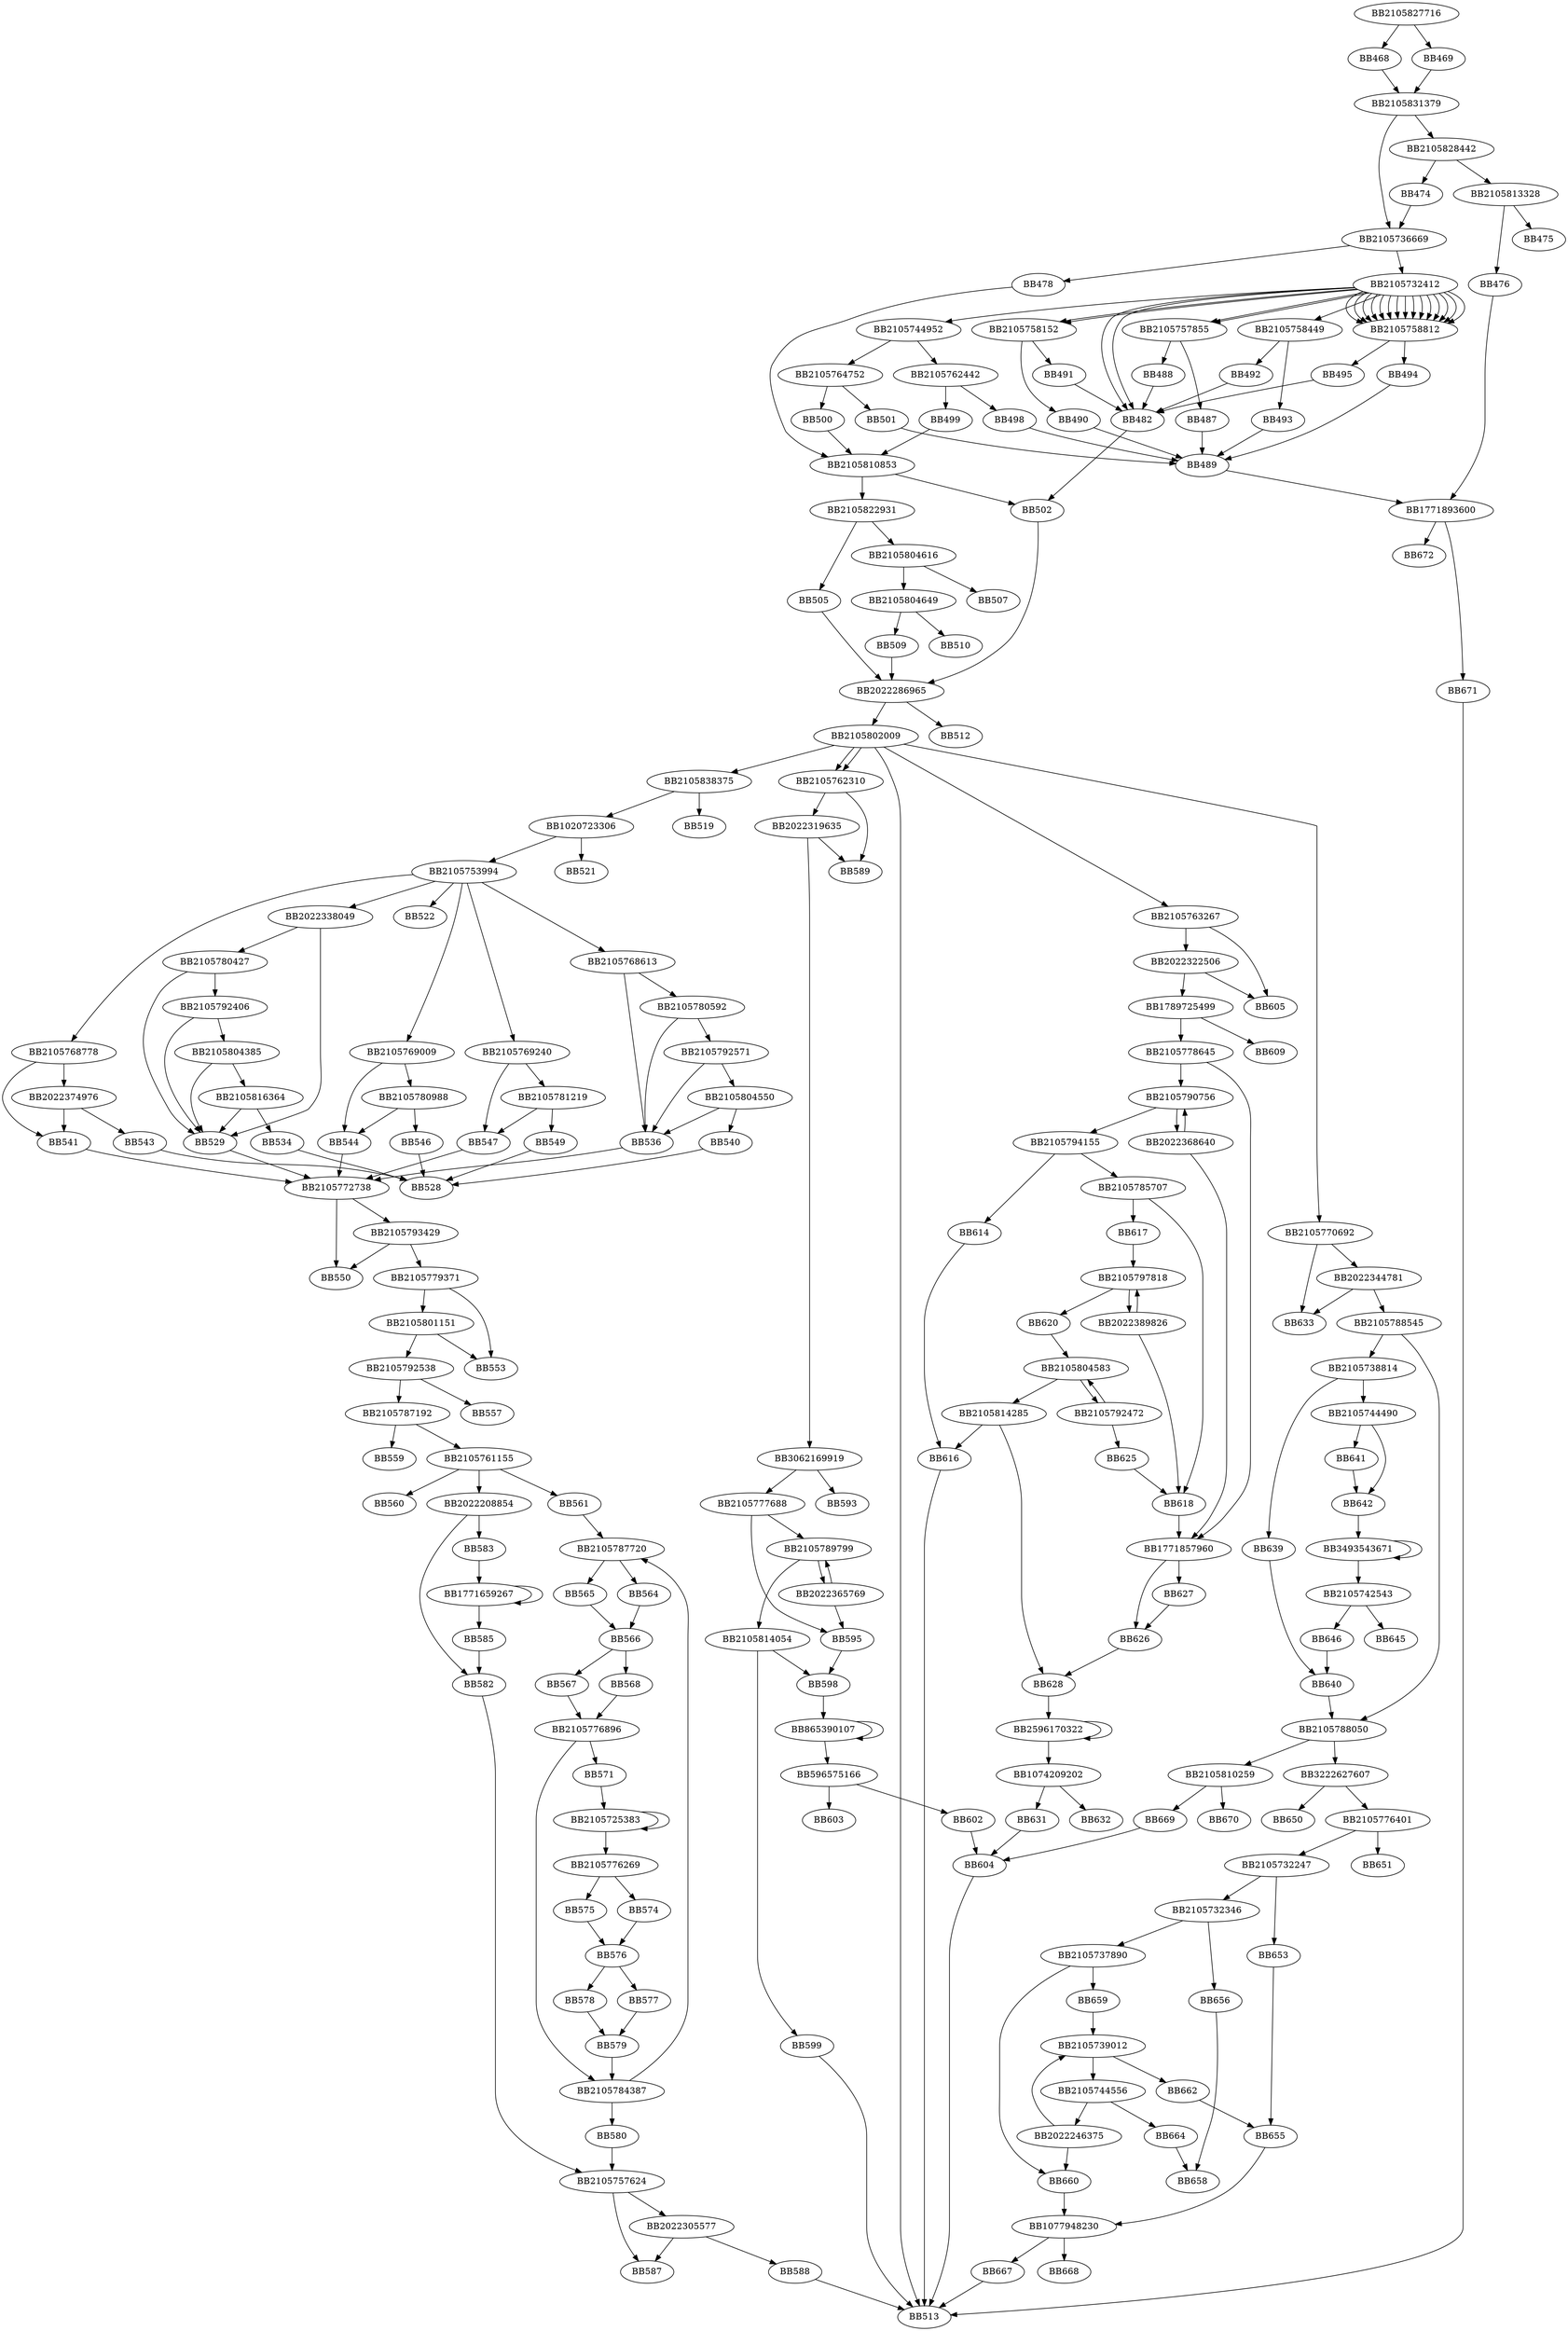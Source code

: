 digraph G{
	BB2105827716->BB468;
	BB2105827716->BB469;
	BB468->BB2105831379;
	BB469->BB2105831379;
	BB2105831379->BB2105736669;
	BB2105831379->BB2105828442;
	BB2105828442->BB2105813328;
	BB2105828442->BB474;
	BB474->BB2105736669;
	BB2105813328->BB475;
	BB2105813328->BB476;
	BB476->BB1771893600;
	BB2105736669->BB478;
	BB2105736669->BB2105732412;
	BB478->BB2105810853;
	BB2105732412->BB2105744952;
	BB2105732412->BB482;
	BB2105732412->BB482;
	BB2105732412->BB2105757855;
	BB2105732412->BB2105757855;
	BB2105732412->BB2105758152;
	BB2105732412->BB2105758152;
	BB2105732412->BB2105758449;
	BB2105732412->BB2105758812;
	BB2105732412->BB2105758812;
	BB2105732412->BB2105758812;
	BB2105732412->BB2105758812;
	BB2105732412->BB2105758812;
	BB2105732412->BB2105758812;
	BB2105732412->BB2105758812;
	BB2105732412->BB2105758812;
	BB2105732412->BB2105758812;
	BB2105732412->BB2105758812;
	BB2105732412->BB2105758812;
	BB2105732412->BB2105758812;
	BB2105732412->BB2105758812;
	BB2105732412->BB2105758812;
	BB2105732412->BB2105758812;
	BB2105757855->BB487;
	BB2105757855->BB488;
	BB487->BB489;
	BB488->BB482;
	BB2105758152->BB490;
	BB2105758152->BB491;
	BB490->BB489;
	BB491->BB482;
	BB2105758449->BB492;
	BB2105758449->BB493;
	BB493->BB489;
	BB492->BB482;
	BB2105758812->BB494;
	BB2105758812->BB495;
	BB494->BB489;
	BB495->BB482;
	BB2105744952->BB2105764752;
	BB2105744952->BB2105762442;
	BB2105762442->BB498;
	BB2105762442->BB499;
	BB498->BB489;
	BB499->BB2105810853;
	BB2105764752->BB500;
	BB2105764752->BB501;
	BB501->BB489;
	BB500->BB2105810853;
	BB489->BB1771893600;
	BB482->BB502;
	BB2105810853->BB2105822931;
	BB2105810853->BB502;
	BB502->BB2022286965;
	BB2105822931->BB505;
	BB2105822931->BB2105804616;
	BB505->BB2022286965;
	BB2105804616->BB507;
	BB2105804616->BB2105804649;
	BB2105804649->BB509;
	BB2105804649->BB510;
	BB509->BB2022286965;
	BB2022286965->BB2105802009;
	BB2022286965->BB512;
	BB2105802009->BB513;
	BB2105802009->BB2105838375;
	BB2105802009->BB2105762310;
	BB2105802009->BB2105762310;
	BB2105802009->BB2105763267;
	BB2105802009->BB2105770692;
	BB2105838375->BB1020723306;
	BB2105838375->BB519;
	BB1020723306->BB2105753994;
	BB1020723306->BB521;
	BB2105753994->BB522;
	BB2105753994->BB2022338049;
	BB2105753994->BB2105768613;
	BB2105753994->BB2105768778;
	BB2105753994->BB2105769009;
	BB2105753994->BB2105769240;
	BB2022338049->BB529;
	BB2022338049->BB2105780427;
	BB2105780427->BB529;
	BB2105780427->BB2105792406;
	BB2105792406->BB529;
	BB2105792406->BB2105804385;
	BB2105804385->BB529;
	BB2105804385->BB2105816364;
	BB2105816364->BB529;
	BB2105816364->BB534;
	BB534->BB528;
	BB529->BB2105772738;
	BB2105768613->BB536;
	BB2105768613->BB2105780592;
	BB2105780592->BB536;
	BB2105780592->BB2105792571;
	BB2105792571->BB536;
	BB2105792571->BB2105804550;
	BB2105804550->BB536;
	BB2105804550->BB540;
	BB540->BB528;
	BB536->BB2105772738;
	BB2105768778->BB541;
	BB2105768778->BB2022374976;
	BB2022374976->BB541;
	BB2022374976->BB543;
	BB543->BB528;
	BB541->BB2105772738;
	BB2105769009->BB544;
	BB2105769009->BB2105780988;
	BB2105780988->BB544;
	BB2105780988->BB546;
	BB546->BB528;
	BB544->BB2105772738;
	BB2105769240->BB547;
	BB2105769240->BB2105781219;
	BB2105781219->BB547;
	BB2105781219->BB549;
	BB549->BB528;
	BB547->BB2105772738;
	BB2105772738->BB550;
	BB2105772738->BB2105793429;
	BB2105793429->BB550;
	BB2105793429->BB2105779371;
	BB2105779371->BB553;
	BB2105779371->BB2105801151;
	BB2105801151->BB553;
	BB2105801151->BB2105792538;
	BB2105792538->BB2105787192;
	BB2105792538->BB557;
	BB2105787192->BB2105761155;
	BB2105787192->BB559;
	BB2105761155->BB560;
	BB2105761155->BB561;
	BB2105761155->BB2022208854;
	BB561->BB2105787720;
	BB2105787720->BB564;
	BB2105787720->BB565;
	BB564->BB566;
	BB565->BB566;
	BB566->BB567;
	BB566->BB568;
	BB567->BB2105776896;
	BB568->BB2105776896;
	BB2105776896->BB2105784387;
	BB2105776896->BB571;
	BB571->BB2105725383;
	BB2105725383->BB2105776269;
	BB2105725383->BB2105725383;
	BB2105776269->BB574;
	BB2105776269->BB575;
	BB574->BB576;
	BB575->BB576;
	BB576->BB577;
	BB576->BB578;
	BB577->BB579;
	BB578->BB579;
	BB579->BB2105784387;
	BB2105784387->BB580;
	BB2105784387->BB2105787720;
	BB580->BB2105757624;
	BB2022208854->BB582;
	BB2022208854->BB583;
	BB583->BB1771659267;
	BB1771659267->BB585;
	BB1771659267->BB1771659267;
	BB585->BB582;
	BB582->BB2105757624;
	BB2105757624->BB2022305577;
	BB2105757624->BB587;
	BB2022305577->BB588;
	BB2022305577->BB587;
	BB588->BB513;
	BB2105762310->BB589;
	BB2105762310->BB2022319635;
	BB2022319635->BB3062169919;
	BB2022319635->BB589;
	BB3062169919->BB2105777688;
	BB3062169919->BB593;
	BB2105777688->BB2105789799;
	BB2105777688->BB595;
	BB2105789799->BB2105814054;
	BB2105789799->BB2022365769;
	BB2022365769->BB2105789799;
	BB2022365769->BB595;
	BB595->BB598;
	BB2105814054->BB598;
	BB2105814054->BB599;
	BB599->BB513;
	BB598->BB865390107;
	BB865390107->BB596575166;
	BB865390107->BB865390107;
	BB596575166->BB602;
	BB596575166->BB603;
	BB602->BB604;
	BB2105763267->BB605;
	BB2105763267->BB2022322506;
	BB2022322506->BB1789725499;
	BB2022322506->BB605;
	BB1789725499->BB2105778645;
	BB1789725499->BB609;
	BB2105778645->BB2105790756;
	BB2105778645->BB1771857960;
	BB2105790756->BB2105794155;
	BB2105790756->BB2022368640;
	BB2105794155->BB614;
	BB2105794155->BB2105785707;
	BB614->BB616;
	BB2105785707->BB617;
	BB2105785707->BB618;
	BB617->BB2105797818;
	BB2105797818->BB620;
	BB2105797818->BB2022389826;
	BB620->BB2105804583;
	BB2105804583->BB2105814285;
	BB2105804583->BB2105792472;
	BB2105792472->BB2105804583;
	BB2105792472->BB625;
	BB625->BB618;
	BB2022389826->BB2105797818;
	BB2022389826->BB618;
	BB618->BB1771857960;
	BB2022368640->BB2105790756;
	BB2022368640->BB1771857960;
	BB1771857960->BB626;
	BB1771857960->BB627;
	BB627->BB626;
	BB626->BB628;
	BB2105814285->BB628;
	BB2105814285->BB616;
	BB616->BB513;
	BB628->BB2596170322;
	BB2596170322->BB1074209202;
	BB2596170322->BB2596170322;
	BB1074209202->BB631;
	BB1074209202->BB632;
	BB631->BB604;
	BB2105770692->BB633;
	BB2105770692->BB2022344781;
	BB2022344781->BB633;
	BB2022344781->BB2105788545;
	BB2105788545->BB2105738814;
	BB2105788545->BB2105788050;
	BB2105738814->BB2105744490;
	BB2105738814->BB639;
	BB639->BB640;
	BB2105744490->BB641;
	BB2105744490->BB642;
	BB641->BB642;
	BB642->BB3493543671;
	BB3493543671->BB2105742543;
	BB3493543671->BB3493543671;
	BB2105742543->BB645;
	BB2105742543->BB646;
	BB646->BB640;
	BB640->BB2105788050;
	BB2105788050->BB2105810259;
	BB2105788050->BB3222627607;
	BB3222627607->BB2105776401;
	BB3222627607->BB650;
	BB2105776401->BB651;
	BB2105776401->BB2105732247;
	BB2105732247->BB653;
	BB2105732247->BB2105732346;
	BB653->BB655;
	BB2105732346->BB656;
	BB2105732346->BB2105737890;
	BB656->BB658;
	BB2105737890->BB659;
	BB2105737890->BB660;
	BB659->BB2105739012;
	BB2105739012->BB662;
	BB2105739012->BB2105744556;
	BB662->BB655;
	BB2105744556->BB664;
	BB2105744556->BB2022246375;
	BB664->BB658;
	BB2022246375->BB2105739012;
	BB2022246375->BB660;
	BB655->BB1077948230;
	BB660->BB1077948230;
	BB1077948230->BB667;
	BB1077948230->BB668;
	BB667->BB513;
	BB2105810259->BB669;
	BB2105810259->BB670;
	BB669->BB604;
	BB604->BB513;
	BB1771893600->BB671;
	BB1771893600->BB672;
	BB671->BB513;
}
